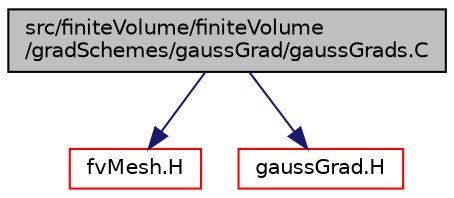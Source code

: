 digraph "src/finiteVolume/finiteVolume/gradSchemes/gaussGrad/gaussGrads.C"
{
  bgcolor="transparent";
  edge [fontname="Helvetica",fontsize="10",labelfontname="Helvetica",labelfontsize="10"];
  node [fontname="Helvetica",fontsize="10",shape=record];
  Node1 [label="src/finiteVolume/finiteVolume\l/gradSchemes/gaussGrad/gaussGrads.C",height=0.2,width=0.4,color="black", fillcolor="grey75", style="filled", fontcolor="black"];
  Node1 -> Node2 [color="midnightblue",fontsize="10",style="solid",fontname="Helvetica"];
  Node2 [label="fvMesh.H",height=0.2,width=0.4,color="red",URL="$a06034.html"];
  Node1 -> Node3 [color="midnightblue",fontsize="10",style="solid",fontname="Helvetica"];
  Node3 [label="gaussGrad.H",height=0.2,width=0.4,color="red",URL="$a05892.html"];
}
